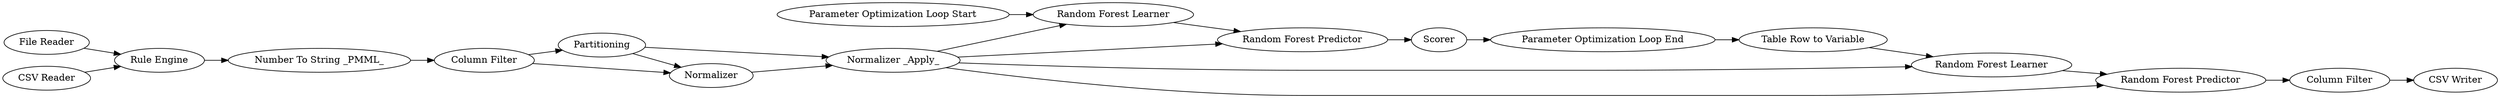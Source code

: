 digraph {
	65 -> 72
	21 -> 23
	56 -> 63
	56 -> 61
	74 -> 40
	40 -> 41
	24 -> 56
	63 -> 71
	26 -> 55
	55 -> 56
	71 -> 65
	24 -> 55
	61 -> 63
	72 -> 73
	26 -> 24
	76 -> 26
	56 -> 73
	62 -> 61
	56 -> 74
	38 -> 23
	73 -> 74
	23 -> 76
	24 [label=Partitioning]
	55 [label=Normalizer]
	62 [label="Parameter Optimization Loop Start"]
	41 [label="CSV Writer"]
	71 [label=Scorer]
	65 [label="Parameter Optimization Loop End"]
	23 [label="Rule Engine"]
	26 [label="Column Filter"]
	21 [label="File Reader"]
	56 [label="Normalizer _Apply_"]
	76 [label="Number To String _PMML_"]
	63 [label="Random Forest Predictor"]
	40 [label="Column Filter"]
	61 [label="Random Forest Learner"]
	72 [label="Table Row to Variable"]
	73 [label="Random Forest Learner"]
	74 [label="Random Forest Predictor"]
	38 [label="CSV Reader"]
	rankdir=LR
}
